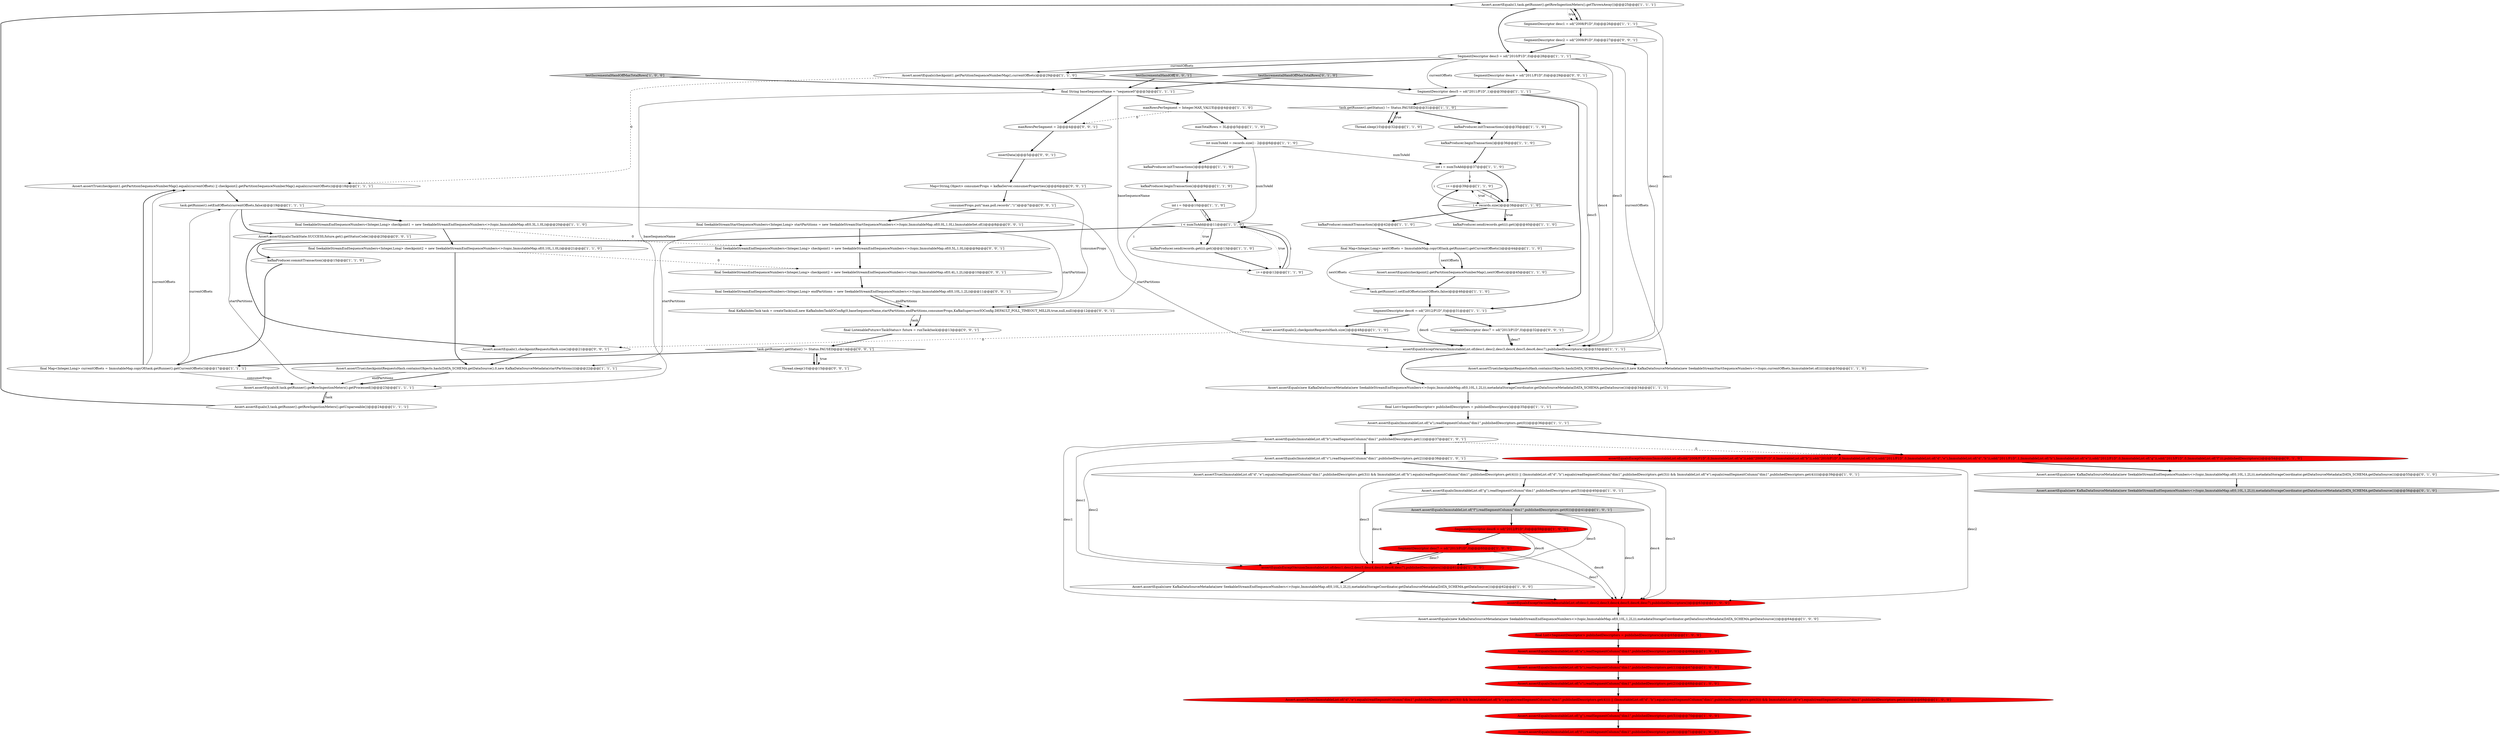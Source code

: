 digraph {
32 [style = filled, label = "Assert.assertEquals(1,task.getRunner().getRowIngestionMeters().getThrownAway())@@@25@@@['1', '1', '1']", fillcolor = white, shape = ellipse image = "AAA0AAABBB1BBB"];
37 [style = filled, label = "kafkaProducer.commitTransaction()@@@42@@@['1', '1', '0']", fillcolor = white, shape = ellipse image = "AAA0AAABBB1BBB"];
1 [style = filled, label = "Assert.assertEquals(2,checkpointRequestsHash.size())@@@48@@@['1', '1', '0']", fillcolor = white, shape = ellipse image = "AAA0AAABBB1BBB"];
5 [style = filled, label = "kafkaProducer.send(records.get(i)).get()@@@13@@@['1', '1', '0']", fillcolor = white, shape = ellipse image = "AAA0AAABBB1BBB"];
71 [style = filled, label = "insertData()@@@5@@@['0', '0', '1']", fillcolor = white, shape = ellipse image = "AAA0AAABBB3BBB"];
31 [style = filled, label = "final SeekableStreamEndSequenceNumbers<Integer,Long> checkpoint1 = new SeekableStreamEndSequenceNumbers<>(topic,ImmutableMap.of(0,3L,1,0L))@@@20@@@['1', '1', '0']", fillcolor = white, shape = ellipse image = "AAA0AAABBB1BBB"];
76 [style = filled, label = "SegmentDescriptor desc7 = sd(\"2013/P1D\",0)@@@32@@@['0', '0', '1']", fillcolor = white, shape = ellipse image = "AAA0AAABBB3BBB"];
16 [style = filled, label = "task.getRunner().setEndOffsets(nextOffsets,false)@@@46@@@['1', '1', '0']", fillcolor = white, shape = ellipse image = "AAA0AAABBB1BBB"];
51 [style = filled, label = "Assert.assertEquals(new KafkaDataSourceMetadata(new SeekableStreamEndSequenceNumbers<>(topic,ImmutableMap.of(0,10L,1,2L))),metadataStorageCoordinator.getDataSourceMetadata(DATA_SCHEMA.getDataSource()))@@@62@@@['1', '0', '0']", fillcolor = white, shape = ellipse image = "AAA0AAABBB1BBB"];
54 [style = filled, label = "kafkaProducer.commitTransaction()@@@15@@@['1', '1', '0']", fillcolor = white, shape = ellipse image = "AAA0AAABBB1BBB"];
60 [style = filled, label = "i < numToAdd@@@11@@@['1', '1', '0']", fillcolor = white, shape = diamond image = "AAA0AAABBB1BBB"];
8 [style = filled, label = "kafkaProducer.beginTransaction()@@@36@@@['1', '1', '0']", fillcolor = white, shape = ellipse image = "AAA0AAABBB1BBB"];
24 [style = filled, label = "kafkaProducer.initTransactions()@@@35@@@['1', '1', '0']", fillcolor = white, shape = ellipse image = "AAA0AAABBB1BBB"];
74 [style = filled, label = "consumerProps.put(\"max.poll.records\",\"1\")@@@7@@@['0', '0', '1']", fillcolor = white, shape = ellipse image = "AAA0AAABBB3BBB"];
57 [style = filled, label = "Assert.assertEquals(ImmutableList.of(\"g\"),readSegmentColumn(\"dim1\",publishedDescriptors.get(5)))@@@70@@@['1', '0', '0']", fillcolor = red, shape = ellipse image = "AAA1AAABBB1BBB"];
26 [style = filled, label = "SegmentDescriptor desc7 = sd(\"2013/P1D\",0)@@@60@@@['1', '0', '0']", fillcolor = red, shape = ellipse image = "AAA1AAABBB1BBB"];
49 [style = filled, label = "assertEqualsExceptVersion(ImmutableList.of(desc1,desc2,desc3,desc4,desc5,desc6,desc7),publishedDescriptors())@@@33@@@['1', '1', '1']", fillcolor = white, shape = ellipse image = "AAA0AAABBB1BBB"];
63 [style = filled, label = "Assert.assertEquals(new KafkaDataSourceMetadata(new SeekableStreamEndSequenceNumbers<>(topic,ImmutableMap.of(0,10L,1,2L))),metadataStorageCoordinator.getDataSourceMetadata(DATA_SCHEMA.getDataSource()))@@@56@@@['0', '1', '0']", fillcolor = lightgray, shape = ellipse image = "AAA0AAABBB2BBB"];
69 [style = filled, label = "final SeekableStreamEndSequenceNumbers<Integer,Long> checkpoint1 = new SeekableStreamEndSequenceNumbers<>(topic,ImmutableMap.of(0,5L,1,0L))@@@9@@@['0', '0', '1']", fillcolor = white, shape = ellipse image = "AAA0AAABBB3BBB"];
12 [style = filled, label = "Assert.assertTrue(checkpointRequestsHash.contains(Objects.hash(DATA_SCHEMA.getDataSource(),0,new KafkaDataSourceMetadata(startPartitions))))@@@22@@@['1', '1', '1']", fillcolor = white, shape = ellipse image = "AAA0AAABBB1BBB"];
80 [style = filled, label = "task.getRunner().getStatus() != Status.PAUSED@@@14@@@['0', '0', '1']", fillcolor = white, shape = diamond image = "AAA0AAABBB3BBB"];
21 [style = filled, label = "Assert.assertEquals(ImmutableList.of(\"b\"),readSegmentColumn(\"dim1\",publishedDescriptors.get(1)))@@@67@@@['1', '0', '0']", fillcolor = red, shape = ellipse image = "AAA1AAABBB1BBB"];
43 [style = filled, label = "SegmentDescriptor desc1 = sd(\"2008/P1D\",0)@@@26@@@['1', '1', '1']", fillcolor = white, shape = ellipse image = "AAA0AAABBB1BBB"];
56 [style = filled, label = "kafkaProducer.beginTransaction()@@@9@@@['1', '1', '0']", fillcolor = white, shape = ellipse image = "AAA0AAABBB1BBB"];
11 [style = filled, label = "SegmentDescriptor desc6 = sd(\"2012/P1D\",0)@@@59@@@['1', '0', '0']", fillcolor = red, shape = ellipse image = "AAA1AAABBB1BBB"];
0 [style = filled, label = "Assert.assertEquals(new KafkaDataSourceMetadata(new SeekableStreamEndSequenceNumbers<>(topic,ImmutableMap.of(0,10L,1,2L))),metadataStorageCoordinator.getDataSourceMetadata(DATA_SCHEMA.getDataSource()))@@@34@@@['1', '1', '1']", fillcolor = white, shape = ellipse image = "AAA0AAABBB1BBB"];
15 [style = filled, label = "i++@@@39@@@['1', '1', '0']", fillcolor = white, shape = ellipse image = "AAA0AAABBB1BBB"];
34 [style = filled, label = "Assert.assertEquals(ImmutableList.of(\"f\"),readSegmentColumn(\"dim1\",publishedDescriptors.get(6)))@@@41@@@['1', '0', '1']", fillcolor = lightgray, shape = ellipse image = "AAA0AAABBB1BBB"];
25 [style = filled, label = "Assert.assertEquals(ImmutableList.of(\"b\"),readSegmentColumn(\"dim1\",publishedDescriptors.get(1)))@@@37@@@['1', '0', '1']", fillcolor = white, shape = ellipse image = "AAA0AAABBB1BBB"];
9 [style = filled, label = "SegmentDescriptor desc3 = sd(\"2010/P1D\",0)@@@28@@@['1', '1', '1']", fillcolor = white, shape = ellipse image = "AAA0AAABBB1BBB"];
18 [style = filled, label = "maxTotalRows = 3L@@@5@@@['1', '1', '0']", fillcolor = white, shape = ellipse image = "AAA0AAABBB1BBB"];
33 [style = filled, label = "int i = numToAdd@@@37@@@['1', '1', '0']", fillcolor = white, shape = ellipse image = "AAA0AAABBB1BBB"];
47 [style = filled, label = "assertEqualsExceptVersion(ImmutableList.of(desc1,desc2,desc3,desc4,desc5,desc6,desc7),publishedDescriptors())@@@61@@@['1', '0', '0']", fillcolor = red, shape = ellipse image = "AAA1AAABBB1BBB"];
70 [style = filled, label = "final SeekableStreamEndSequenceNumbers<Integer,Long> checkpoint2 = new SeekableStreamEndSequenceNumbers<>(topic,ImmutableMap.of(0,4L,1,2L))@@@10@@@['0', '0', '1']", fillcolor = white, shape = ellipse image = "AAA0AAABBB3BBB"];
67 [style = filled, label = "final ListenableFuture<TaskStatus> future = runTask(task)@@@13@@@['0', '0', '1']", fillcolor = white, shape = ellipse image = "AAA0AAABBB3BBB"];
20 [style = filled, label = "Assert.assertEquals(ImmutableList.of(\"a\"),readSegmentColumn(\"dim1\",publishedDescriptors.get(0)))@@@36@@@['1', '1', '1']", fillcolor = white, shape = ellipse image = "AAA0AAABBB1BBB"];
23 [style = filled, label = "SegmentDescriptor desc6 = sd(\"2012/P1D\",0)@@@31@@@['1', '1', '1']", fillcolor = white, shape = ellipse image = "AAA0AAABBB1BBB"];
46 [style = filled, label = "final SeekableStreamEndSequenceNumbers<Integer,Long> checkpoint2 = new SeekableStreamEndSequenceNumbers<>(topic,ImmutableMap.of(0,10L,1,0L))@@@21@@@['1', '1', '0']", fillcolor = white, shape = ellipse image = "AAA0AAABBB1BBB"];
62 [style = filled, label = "testIncrementalHandOffMaxTotalRows['0', '1', '0']", fillcolor = lightgray, shape = diamond image = "AAA0AAABBB2BBB"];
66 [style = filled, label = "final SeekableStreamEndSequenceNumbers<Integer,Long> endPartitions = new SeekableStreamEndSequenceNumbers<>(topic,ImmutableMap.of(0,10L,1,2L))@@@11@@@['0', '0', '1']", fillcolor = white, shape = ellipse image = "AAA0AAABBB3BBB"];
17 [style = filled, label = "Assert.assertEquals(checkpoint2.getPartitionSequenceNumberMap(),nextOffsets)@@@45@@@['1', '1', '0']", fillcolor = white, shape = ellipse image = "AAA0AAABBB1BBB"];
4 [style = filled, label = "i++@@@12@@@['1', '1', '0']", fillcolor = white, shape = ellipse image = "AAA0AAABBB1BBB"];
82 [style = filled, label = "Thread.sleep(10)@@@15@@@['0', '0', '1']", fillcolor = white, shape = ellipse image = "AAA0AAABBB3BBB"];
7 [style = filled, label = "task.getRunner().getStatus() != Status.PAUSED@@@31@@@['1', '1', '0']", fillcolor = white, shape = diamond image = "AAA0AAABBB1BBB"];
83 [style = filled, label = "Assert.assertEquals(TaskState.SUCCESS,future.get().getStatusCode())@@@20@@@['0', '0', '1']", fillcolor = white, shape = ellipse image = "AAA0AAABBB3BBB"];
55 [style = filled, label = "maxRowsPerSegment = Integer.MAX_VALUE@@@4@@@['1', '1', '0']", fillcolor = white, shape = ellipse image = "AAA0AAABBB1BBB"];
73 [style = filled, label = "Map<String,Object> consumerProps = kafkaServer.consumerProperties()@@@6@@@['0', '0', '1']", fillcolor = white, shape = ellipse image = "AAA0AAABBB3BBB"];
79 [style = filled, label = "final KafkaIndexTask task = createTask(null,new KafkaIndexTaskIOConfig(0,baseSequenceName,startPartitions,endPartitions,consumerProps,KafkaSupervisorIOConfig.DEFAULT_POLL_TIMEOUT_MILLIS,true,null,null))@@@12@@@['0', '0', '1']", fillcolor = white, shape = ellipse image = "AAA0AAABBB3BBB"];
81 [style = filled, label = "final SeekableStreamStartSequenceNumbers<Integer,Long> startPartitions = new SeekableStreamStartSequenceNumbers<>(topic,ImmutableMap.of(0,0L,1,0L),ImmutableSet.of())@@@8@@@['0', '0', '1']", fillcolor = white, shape = ellipse image = "AAA0AAABBB3BBB"];
30 [style = filled, label = "i < records.size()@@@38@@@['1', '1', '0']", fillcolor = white, shape = diamond image = "AAA0AAABBB1BBB"];
36 [style = filled, label = "kafkaProducer.send(records.get(i)).get()@@@40@@@['1', '1', '0']", fillcolor = white, shape = ellipse image = "AAA0AAABBB1BBB"];
44 [style = filled, label = "SegmentDescriptor desc5 = sd(\"2011/P1D\",1)@@@30@@@['1', '1', '1']", fillcolor = white, shape = ellipse image = "AAA0AAABBB1BBB"];
39 [style = filled, label = "Assert.assertEquals(ImmutableList.of(\"c\"),readSegmentColumn(\"dim1\",publishedDescriptors.get(2)))@@@38@@@['1', '0', '1']", fillcolor = white, shape = ellipse image = "AAA0AAABBB1BBB"];
72 [style = filled, label = "Assert.assertEquals(1,checkpointRequestsHash.size())@@@21@@@['0', '0', '1']", fillcolor = white, shape = ellipse image = "AAA0AAABBB3BBB"];
22 [style = filled, label = "final String baseSequenceName = \"sequence0\"@@@3@@@['1', '1', '1']", fillcolor = white, shape = ellipse image = "AAA0AAABBB1BBB"];
3 [style = filled, label = "testIncrementalHandOffMaxTotalRows['1', '0', '0']", fillcolor = lightgray, shape = diamond image = "AAA0AAABBB1BBB"];
27 [style = filled, label = "int numToAdd = records.size() - 2@@@6@@@['1', '1', '0']", fillcolor = white, shape = ellipse image = "AAA0AAABBB1BBB"];
59 [style = filled, label = "final List<SegmentDescriptor> publishedDescriptors = publishedDescriptors()@@@65@@@['1', '0', '0']", fillcolor = red, shape = ellipse image = "AAA1AAABBB1BBB"];
42 [style = filled, label = "kafkaProducer.initTransactions()@@@8@@@['1', '1', '0']", fillcolor = white, shape = ellipse image = "AAA0AAABBB1BBB"];
68 [style = filled, label = "SegmentDescriptor desc4 = sd(\"2011/P1D\",0)@@@29@@@['0', '0', '1']", fillcolor = white, shape = ellipse image = "AAA0AAABBB3BBB"];
13 [style = filled, label = "Thread.sleep(10)@@@32@@@['1', '1', '0']", fillcolor = white, shape = ellipse image = "AAA0AAABBB1BBB"];
45 [style = filled, label = "Assert.assertEquals(3,task.getRunner().getRowIngestionMeters().getUnparseable())@@@24@@@['1', '1', '1']", fillcolor = white, shape = ellipse image = "AAA0AAABBB1BBB"];
48 [style = filled, label = "Assert.assertEquals(8,task.getRunner().getRowIngestionMeters().getProcessed())@@@23@@@['1', '1', '1']", fillcolor = white, shape = ellipse image = "AAA0AAABBB1BBB"];
53 [style = filled, label = "Assert.assertTrue((ImmutableList.of(\"d\",\"e\").equals(readSegmentColumn(\"dim1\",publishedDescriptors.get(3))) && ImmutableList.of(\"h\").equals(readSegmentColumn(\"dim1\",publishedDescriptors.get(4)))) || (ImmutableList.of(\"d\",\"h\").equals(readSegmentColumn(\"dim1\",publishedDescriptors.get(3))) && ImmutableList.of(\"e\").equals(readSegmentColumn(\"dim1\",publishedDescriptors.get(4)))))@@@39@@@['1', '0', '1']", fillcolor = white, shape = ellipse image = "AAA0AAABBB1BBB"];
14 [style = filled, label = "Assert.assertTrue(checkpointRequestsHash.contains(Objects.hash(DATA_SCHEMA.getDataSource(),0,new KafkaDataSourceMetadata(new SeekableStreamStartSequenceNumbers<>(topic,currentOffsets,ImmutableSet.of())))))@@@50@@@['1', '1', '0']", fillcolor = white, shape = ellipse image = "AAA0AAABBB1BBB"];
28 [style = filled, label = "Assert.assertTrue((ImmutableList.of(\"d\",\"e\").equals(readSegmentColumn(\"dim1\",publishedDescriptors.get(3))) && ImmutableList.of(\"h\").equals(readSegmentColumn(\"dim1\",publishedDescriptors.get(4)))) || (ImmutableList.of(\"d\",\"h\").equals(readSegmentColumn(\"dim1\",publishedDescriptors.get(3))) && ImmutableList.of(\"e\").equals(readSegmentColumn(\"dim1\",publishedDescriptors.get(4)))))@@@69@@@['1', '0', '0']", fillcolor = red, shape = ellipse image = "AAA1AAABBB1BBB"];
19 [style = filled, label = "Assert.assertEquals(new KafkaDataSourceMetadata(new SeekableStreamEndSequenceNumbers<>(topic,ImmutableMap.of(0,10L,1,2L))),metadataStorageCoordinator.getDataSourceMetadata(DATA_SCHEMA.getDataSource()))@@@64@@@['1', '0', '0']", fillcolor = white, shape = ellipse image = "AAA0AAABBB1BBB"];
40 [style = filled, label = "assertEqualsExceptVersion(ImmutableList.of(desc1,desc2,desc3,desc4,desc5,desc6,desc7),publishedDescriptors())@@@63@@@['1', '0', '0']", fillcolor = red, shape = ellipse image = "AAA1AAABBB1BBB"];
50 [style = filled, label = "final Map<Integer,Long> currentOffsets = ImmutableMap.copyOf(task.getRunner().getCurrentOffsets())@@@17@@@['1', '1', '1']", fillcolor = white, shape = ellipse image = "AAA0AAABBB1BBB"];
2 [style = filled, label = "Assert.assertEquals(ImmutableList.of(\"a\"),readSegmentColumn(\"dim1\",publishedDescriptors.get(0)))@@@66@@@['1', '0', '0']", fillcolor = red, shape = ellipse image = "AAA1AAABBB1BBB"];
61 [style = filled, label = "Assert.assertEquals(ImmutableList.of(\"g\"),readSegmentColumn(\"dim1\",publishedDescriptors.get(5)))@@@40@@@['1', '0', '1']", fillcolor = white, shape = ellipse image = "AAA0AAABBB1BBB"];
38 [style = filled, label = "final Map<Integer,Long> nextOffsets = ImmutableMap.copyOf(task.getRunner().getCurrentOffsets())@@@44@@@['1', '1', '0']", fillcolor = white, shape = ellipse image = "AAA0AAABBB1BBB"];
10 [style = filled, label = "Assert.assertEquals(ImmutableList.of(\"c\"),readSegmentColumn(\"dim1\",publishedDescriptors.get(2)))@@@68@@@['1', '0', '0']", fillcolor = red, shape = ellipse image = "AAA1AAABBB1BBB"];
35 [style = filled, label = "Assert.assertEquals(ImmutableList.of(\"f\"),readSegmentColumn(\"dim1\",publishedDescriptors.get(6)))@@@71@@@['1', '0', '0']", fillcolor = red, shape = ellipse image = "AAA1AAABBB1BBB"];
41 [style = filled, label = "Assert.assertEquals(checkpoint1.getPartitionSequenceNumberMap(),currentOffsets)@@@29@@@['1', '1', '0']", fillcolor = white, shape = ellipse image = "AAA0AAABBB1BBB"];
75 [style = filled, label = "maxRowsPerSegment = 2@@@4@@@['0', '0', '1']", fillcolor = white, shape = ellipse image = "AAA0AAABBB3BBB"];
58 [style = filled, label = "Assert.assertTrue(checkpoint1.getPartitionSequenceNumberMap().equals(currentOffsets) || checkpoint2.getPartitionSequenceNumberMap().equals(currentOffsets))@@@18@@@['1', '1', '1']", fillcolor = white, shape = ellipse image = "AAA0AAABBB1BBB"];
77 [style = filled, label = "SegmentDescriptor desc2 = sd(\"2009/P1D\",0)@@@27@@@['0', '0', '1']", fillcolor = white, shape = ellipse image = "AAA0AAABBB3BBB"];
78 [style = filled, label = "testIncrementalHandOff['0', '0', '1']", fillcolor = lightgray, shape = diamond image = "AAA0AAABBB3BBB"];
29 [style = filled, label = "final List<SegmentDescriptor> publishedDescriptors = publishedDescriptors()@@@35@@@['1', '1', '1']", fillcolor = white, shape = ellipse image = "AAA0AAABBB1BBB"];
64 [style = filled, label = "Assert.assertEquals(new KafkaDataSourceMetadata(new SeekableStreamEndSequenceNumbers<>(topic,ImmutableMap.of(0,10L,1,2L))),metadataStorageCoordinator.getDataSourceMetadata(DATA_SCHEMA.getDataSource()))@@@55@@@['0', '1', '0']", fillcolor = white, shape = ellipse image = "AAA0AAABBB2BBB"];
65 [style = filled, label = "assertEqualsExceptVersion(ImmutableList.of(sdd(\"2008/P1D\",0,ImmutableList.of(\"a\")),sdd(\"2009/P1D\",0,ImmutableList.of(\"b\")),sdd(\"2010/P1D\",0,ImmutableList.of(\"c\")),sdd(\"2011/P1D\",0,ImmutableList.of(\"d\",\"e\"),ImmutableList.of(\"d\",\"h\")),sdd(\"2011/P1D\",1,ImmutableList.of(\"h\"),ImmutableList.of(\"e\")),sdd(\"2012/P1D\",0,ImmutableList.of(\"g\")),sdd(\"2013/P1D\",0,ImmutableList.of(\"f\"))),publishedDescriptors())@@@54@@@['0', '1', '0']", fillcolor = red, shape = ellipse image = "AAA1AAABBB2BBB"];
52 [style = filled, label = "int i = 0@@@10@@@['1', '1', '0']", fillcolor = white, shape = ellipse image = "AAA0AAABBB1BBB"];
6 [style = filled, label = "task.getRunner().setEndOffsets(currentOffsets,false)@@@19@@@['1', '1', '1']", fillcolor = white, shape = ellipse image = "AAA0AAABBB1BBB"];
21->10 [style = bold, label=""];
56->52 [style = bold, label=""];
70->66 [style = bold, label=""];
32->43 [style = dotted, label="true"];
80->82 [style = dotted, label="true"];
46->70 [style = dashed, label="0"];
43->49 [style = solid, label="desc1"];
49->14 [style = bold, label=""];
73->74 [style = bold, label=""];
44->7 [style = bold, label=""];
30->36 [style = bold, label=""];
49->0 [style = bold, label=""];
9->14 [style = solid, label="currentOffsets"];
9->49 [style = solid, label="desc3"];
60->4 [style = dotted, label="true"];
23->76 [style = bold, label=""];
44->23 [style = bold, label=""];
80->50 [style = bold, label=""];
52->60 [style = bold, label=""];
80->82 [style = bold, label=""];
25->47 [style = solid, label="desc1"];
68->49 [style = solid, label="desc4"];
37->38 [style = bold, label=""];
81->79 [style = solid, label="startPartitions"];
47->51 [style = bold, label=""];
31->46 [style = bold, label=""];
81->69 [style = bold, label=""];
76->49 [style = solid, label="desc7"];
6->83 [style = bold, label=""];
60->5 [style = dotted, label="true"];
17->16 [style = bold, label=""];
77->9 [style = bold, label=""];
48->45 [style = solid, label="task"];
6->48 [style = solid, label="startPartitions"];
22->48 [style = solid, label="baseSequenceName"];
27->33 [style = solid, label="numToAdd"];
77->49 [style = solid, label="desc2"];
7->13 [style = dotted, label="true"];
9->41 [style = solid, label="currentOffsets"];
43->32 [style = bold, label=""];
26->47 [style = bold, label=""];
22->75 [style = bold, label=""];
0->29 [style = bold, label=""];
1->49 [style = bold, label=""];
12->48 [style = bold, label=""];
61->40 [style = solid, label="desc4"];
20->25 [style = bold, label=""];
38->17 [style = solid, label="nextOffsets"];
53->47 [style = solid, label="desc3"];
29->20 [style = bold, label=""];
7->24 [style = bold, label=""];
76->49 [style = bold, label=""];
31->69 [style = dashed, label="0"];
2->21 [style = bold, label=""];
42->56 [style = bold, label=""];
34->40 [style = solid, label="desc5"];
33->30 [style = bold, label=""];
15->30 [style = solid, label="i"];
44->49 [style = solid, label="desc5"];
24->8 [style = bold, label=""];
27->60 [style = solid, label="numToAdd"];
38->17 [style = bold, label=""];
11->47 [style = solid, label="desc6"];
57->35 [style = bold, label=""];
12->48 [style = solid, label="endPartitions"];
50->58 [style = solid, label="currentOffsets"];
11->26 [style = bold, label=""];
60->54 [style = bold, label=""];
8->33 [style = bold, label=""];
81->12 [style = solid, label="startPartitions"];
67->80 [style = bold, label=""];
73->79 [style = solid, label="consumerProps"];
62->22 [style = bold, label=""];
25->39 [style = bold, label=""];
55->75 [style = dashed, label="0"];
50->58 [style = bold, label=""];
61->47 [style = solid, label="desc4"];
55->18 [style = bold, label=""];
68->44 [style = bold, label=""];
41->58 [style = dashed, label="0"];
34->47 [style = solid, label="desc5"];
22->55 [style = bold, label=""];
43->77 [style = bold, label=""];
33->30 [style = solid, label="i"];
72->12 [style = bold, label=""];
9->68 [style = bold, label=""];
45->32 [style = bold, label=""];
40->19 [style = bold, label=""];
79->67 [style = solid, label="task"];
50->48 [style = solid, label="consumerProps"];
16->23 [style = bold, label=""];
19->59 [style = bold, label=""];
39->53 [style = bold, label=""];
30->36 [style = dotted, label="true"];
60->5 [style = bold, label=""];
9->44 [style = solid, label="currentOffsets"];
26->47 [style = solid, label="desc7"];
32->9 [style = bold, label=""];
51->40 [style = bold, label=""];
61->34 [style = bold, label=""];
71->73 [style = bold, label=""];
23->49 [style = solid, label="desc6"];
1->72 [style = dashed, label="0"];
20->65 [style = bold, label=""];
5->4 [style = bold, label=""];
79->67 [style = bold, label=""];
28->57 [style = bold, label=""];
33->15 [style = solid, label="i"];
6->49 [style = solid, label="startPartitions"];
7->13 [style = bold, label=""];
39->47 [style = solid, label="desc2"];
50->6 [style = solid, label="currentOffsets"];
53->61 [style = bold, label=""];
82->80 [style = bold, label=""];
38->16 [style = solid, label="nextOffsets"];
25->40 [style = solid, label="desc1"];
10->28 [style = bold, label=""];
46->12 [style = bold, label=""];
39->40 [style = solid, label="desc2"];
66->79 [style = solid, label="endPartitions"];
65->64 [style = bold, label=""];
36->15 [style = bold, label=""];
64->63 [style = bold, label=""];
4->60 [style = bold, label=""];
15->30 [style = bold, label=""];
30->37 [style = bold, label=""];
32->43 [style = bold, label=""];
3->22 [style = bold, label=""];
34->11 [style = bold, label=""];
25->65 [style = dashed, label="0"];
52->4 [style = solid, label="i"];
26->40 [style = solid, label="desc7"];
27->42 [style = bold, label=""];
4->60 [style = solid, label="i"];
54->50 [style = bold, label=""];
74->81 [style = bold, label=""];
9->41 [style = bold, label=""];
53->40 [style = solid, label="desc3"];
11->40 [style = solid, label="desc6"];
48->45 [style = bold, label=""];
6->31 [style = bold, label=""];
14->0 [style = bold, label=""];
18->27 [style = bold, label=""];
13->7 [style = bold, label=""];
23->1 [style = bold, label=""];
59->2 [style = bold, label=""];
75->71 [style = bold, label=""];
58->6 [style = bold, label=""];
69->70 [style = bold, label=""];
52->60 [style = solid, label="i"];
30->15 [style = dotted, label="true"];
41->44 [style = bold, label=""];
78->22 [style = bold, label=""];
83->72 [style = bold, label=""];
22->79 [style = solid, label="baseSequenceName"];
66->79 [style = bold, label=""];
}
